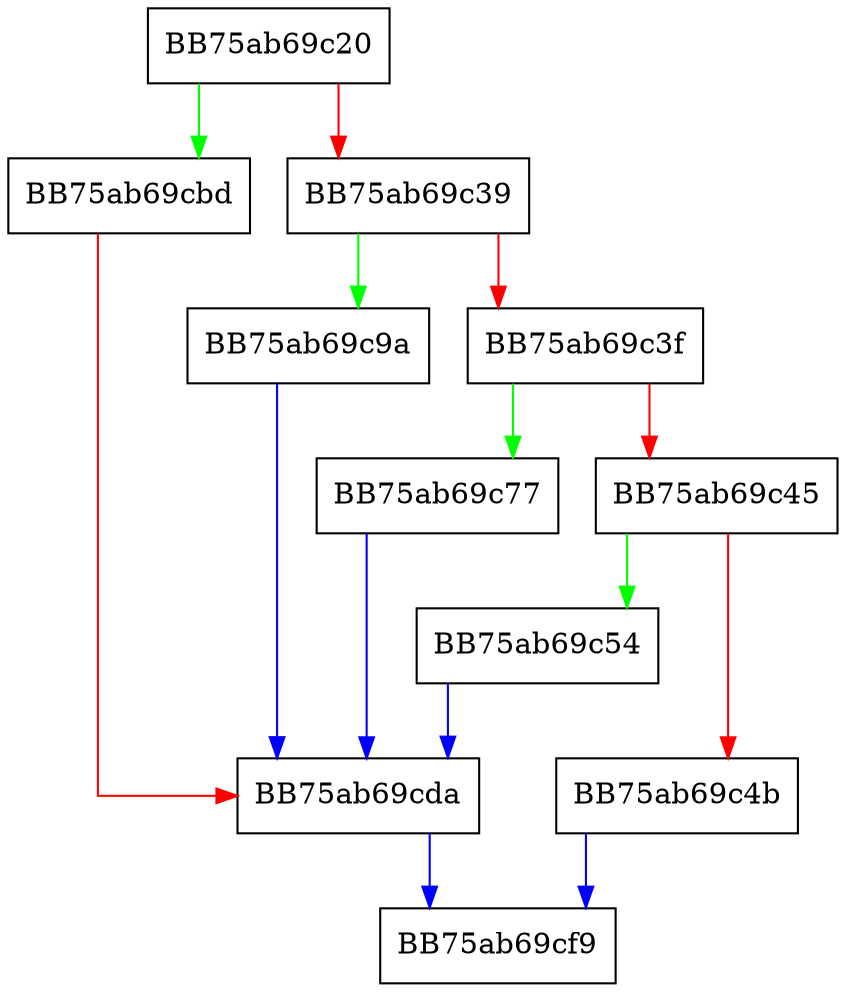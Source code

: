 digraph GetQuery {
  node [shape="box"];
  graph [splines=ortho];
  BB75ab69c20 -> BB75ab69cbd [color="green"];
  BB75ab69c20 -> BB75ab69c39 [color="red"];
  BB75ab69c39 -> BB75ab69c9a [color="green"];
  BB75ab69c39 -> BB75ab69c3f [color="red"];
  BB75ab69c3f -> BB75ab69c77 [color="green"];
  BB75ab69c3f -> BB75ab69c45 [color="red"];
  BB75ab69c45 -> BB75ab69c54 [color="green"];
  BB75ab69c45 -> BB75ab69c4b [color="red"];
  BB75ab69c4b -> BB75ab69cf9 [color="blue"];
  BB75ab69c54 -> BB75ab69cda [color="blue"];
  BB75ab69c77 -> BB75ab69cda [color="blue"];
  BB75ab69c9a -> BB75ab69cda [color="blue"];
  BB75ab69cbd -> BB75ab69cda [color="red"];
  BB75ab69cda -> BB75ab69cf9 [color="blue"];
}